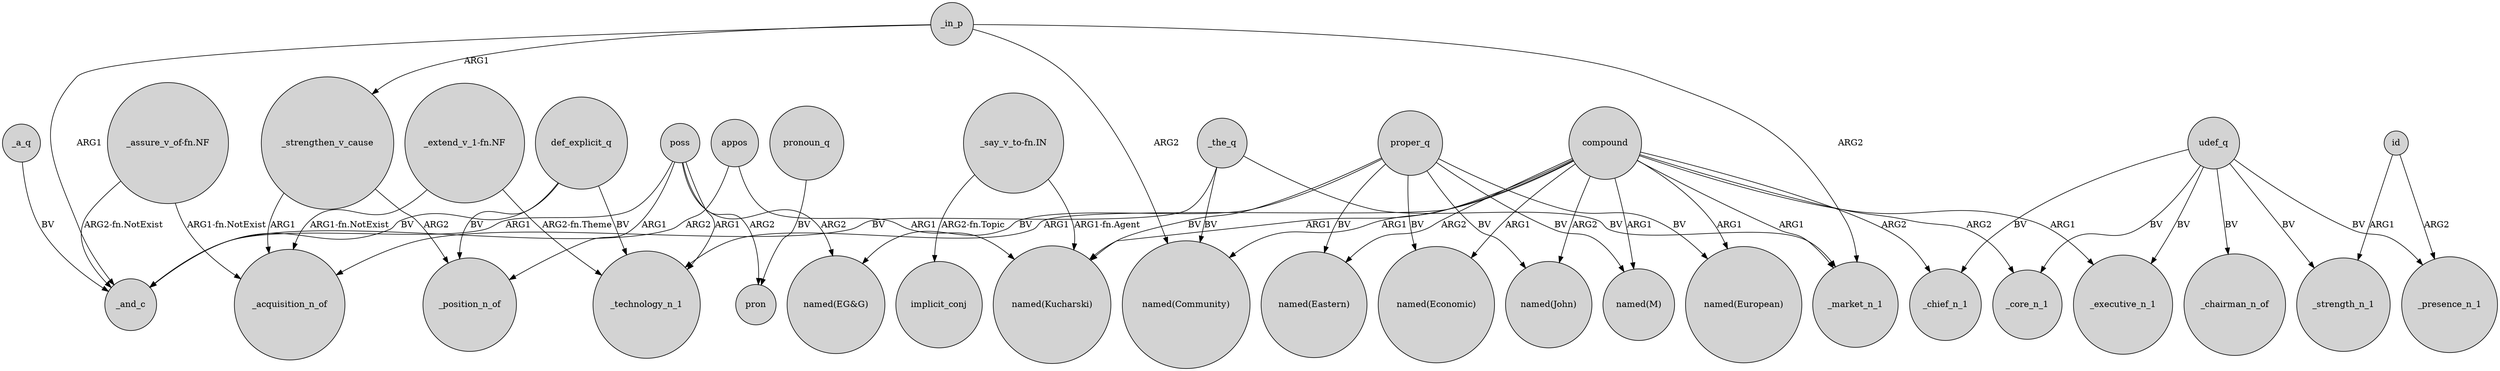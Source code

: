 digraph {
	node [shape=circle style=filled]
	compound -> "named(John)" [label=ARG2]
	poss -> _technology_n_1 [label=ARG1]
	_in_p -> "named(Community)" [label=ARG2]
	compound -> _technology_n_1 [label=ARG1]
	_the_q -> "named(Community)" [label=BV]
	poss -> pron [label=ARG2]
	poss -> _and_c [label=ARG1]
	udef_q -> _executive_n_1 [label=BV]
	compound -> _core_n_1 [label=ARG2]
	proper_q -> "named(Economic)" [label=BV]
	udef_q -> _strength_n_1 [label=BV]
	def_explicit_q -> _and_c [label=BV]
	compound -> "named(Kucharski)" [label=ARG1]
	poss -> "named(EG&G)" [label=ARG2]
	compound -> _executive_n_1 [label=ARG1]
	compound -> "named(Eastern)" [label=ARG2]
	compound -> "named(Community)" [label=ARG1]
	"_say_v_to-fn.IN" -> implicit_conj [label="ARG2-fn.Topic"]
	"_say_v_to-fn.IN" -> "named(Kucharski)" [label="ARG1-fn.Agent"]
	proper_q -> "named(M)" [label=BV]
	def_explicit_q -> _position_n_of [label=BV]
	udef_q -> _chairman_n_of [label=BV]
	"_extend_v_1-fn.NF" -> _acquisition_n_of [label="ARG1-fn.NotExist"]
	compound -> _chief_n_1 [label=ARG2]
	_strengthen_v_cause -> _position_n_of [label=ARG2]
	udef_q -> _core_n_1 [label=BV]
	id -> _presence_n_1 [label=ARG2]
	proper_q -> "named(Eastern)" [label=BV]
	pronoun_q -> pron [label=BV]
	udef_q -> _presence_n_1 [label=BV]
	"_extend_v_1-fn.NF" -> _technology_n_1 [label="ARG2-fn.Theme"]
	_in_p -> _strengthen_v_cause [label=ARG1]
	appos -> "named(Kucharski)" [label=ARG1]
	appos -> _and_c [label=ARG2]
	compound -> "named(M)" [label=ARG1]
	udef_q -> _chief_n_1 [label=BV]
	proper_q -> "named(Kucharski)" [label=BV]
	_a_q -> _and_c [label=BV]
	_in_p -> _and_c [label=ARG1]
	compound -> "named(European)" [label=ARG1]
	"_assure_v_of-fn.NF" -> _acquisition_n_of [label="ARG1-fn.NotExist"]
	"_assure_v_of-fn.NF" -> _and_c [label="ARG2-fn.NotExist"]
	def_explicit_q -> _technology_n_1 [label=BV]
	_the_q -> _acquisition_n_of [label=BV]
	poss -> _position_n_of [label=ARG1]
	compound -> "named(Economic)" [label=ARG1]
	id -> _strength_n_1 [label=ARG1]
	_in_p -> _market_n_1 [label=ARG2]
	_strengthen_v_cause -> _acquisition_n_of [label=ARG1]
	proper_q -> "named(EG&G)" [label=BV]
	compound -> _market_n_1 [label=ARG1]
	proper_q -> "named(John)" [label=BV]
	_the_q -> _market_n_1 [label=BV]
	proper_q -> "named(European)" [label=BV]
}
